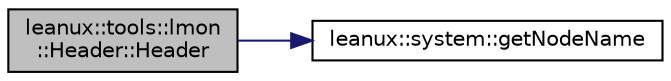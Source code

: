 digraph "leanux::tools::lmon::Header::Header"
{
 // LATEX_PDF_SIZE
  bgcolor="transparent";
  edge [fontname="Helvetica",fontsize="10",labelfontname="Helvetica",labelfontsize="10"];
  node [fontname="Helvetica",fontsize="10",shape=record];
  rankdir="LR";
  Node1 [label="leanux::tools::lmon\l::Header::Header",height=0.2,width=0.4,color="black", fillcolor="grey75", style="filled", fontcolor="black",tooltip="Construct a Header."];
  Node1 -> Node2 [color="midnightblue",fontsize="10",style="solid",fontname="Helvetica"];
  Node2 [label="leanux::system::getNodeName",height=0.2,width=0.4,color="black",URL="$namespaceleanux_1_1system.html#a0126c2155740efcd037edd847bdf172b",tooltip="The node name of the system."];
}
